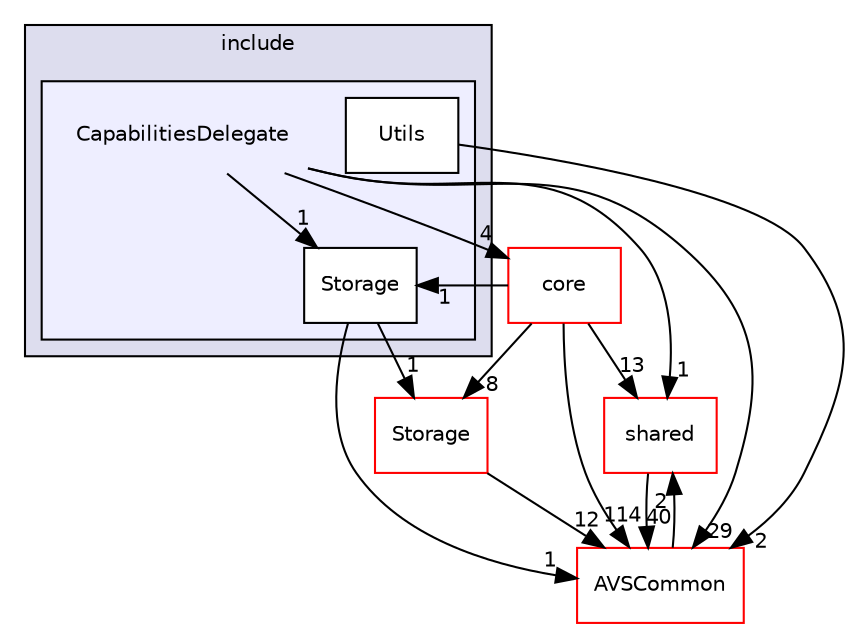 digraph "/workplace/avs-device-sdk/CapabilitiesDelegate/include/CapabilitiesDelegate" {
  compound=true
  node [ fontsize="10", fontname="Helvetica"];
  edge [ labelfontsize="10", labelfontname="Helvetica"];
  subgraph clusterdir_872c8767738f6c0aba43e56d09bbdc21 {
    graph [ bgcolor="#ddddee", pencolor="black", label="include" fontname="Helvetica", fontsize="10", URL="dir_872c8767738f6c0aba43e56d09bbdc21.html"]
  subgraph clusterdir_118307bc9c346d5babffb00d17eeffb2 {
    graph [ bgcolor="#eeeeff", pencolor="black", label="" URL="dir_118307bc9c346d5babffb00d17eeffb2.html"];
    dir_118307bc9c346d5babffb00d17eeffb2 [shape=plaintext label="CapabilitiesDelegate"];
    dir_b413303609d89c8cc710544930b79b98 [shape=box label="Storage" color="black" fillcolor="white" style="filled" URL="dir_b413303609d89c8cc710544930b79b98.html"];
    dir_b9e1761fdb8ccfd6c305835ef6a9d772 [shape=box label="Utils" color="black" fillcolor="white" style="filled" URL="dir_b9e1761fdb8ccfd6c305835ef6a9d772.html"];
  }
  }
  dir_9982052f7ce695d12571567315b2fafa [shape=box label="shared" fillcolor="white" style="filled" color="red" URL="dir_9982052f7ce695d12571567315b2fafa.html"];
  dir_d29c5f5a2915d6c5388c9daae4f109c7 [shape=box label="Storage" fillcolor="white" style="filled" color="red" URL="dir_d29c5f5a2915d6c5388c9daae4f109c7.html"];
  dir_13e65effb2bde530b17b3d5eefcd0266 [shape=box label="AVSCommon" fillcolor="white" style="filled" color="red" URL="dir_13e65effb2bde530b17b3d5eefcd0266.html"];
  dir_4270bfced15e0e73154b13468c7c9ad9 [shape=box label="core" fillcolor="white" style="filled" color="red" URL="dir_4270bfced15e0e73154b13468c7c9ad9.html"];
  dir_9982052f7ce695d12571567315b2fafa->dir_13e65effb2bde530b17b3d5eefcd0266 [headlabel="40", labeldistance=1.5 headhref="dir_000116_000017.html"];
  dir_b9e1761fdb8ccfd6c305835ef6a9d772->dir_13e65effb2bde530b17b3d5eefcd0266 [headlabel="2", labeldistance=1.5 headhref="dir_000417_000017.html"];
  dir_118307bc9c346d5babffb00d17eeffb2->dir_9982052f7ce695d12571567315b2fafa [headlabel="1", labeldistance=1.5 headhref="dir_000415_000116.html"];
  dir_118307bc9c346d5babffb00d17eeffb2->dir_13e65effb2bde530b17b3d5eefcd0266 [headlabel="29", labeldistance=1.5 headhref="dir_000415_000017.html"];
  dir_118307bc9c346d5babffb00d17eeffb2->dir_4270bfced15e0e73154b13468c7c9ad9 [headlabel="4", labeldistance=1.5 headhref="dir_000415_000528.html"];
  dir_118307bc9c346d5babffb00d17eeffb2->dir_b413303609d89c8cc710544930b79b98 [headlabel="1", labeldistance=1.5 headhref="dir_000415_000416.html"];
  dir_d29c5f5a2915d6c5388c9daae4f109c7->dir_13e65effb2bde530b17b3d5eefcd0266 [headlabel="12", labeldistance=1.5 headhref="dir_000784_000017.html"];
  dir_13e65effb2bde530b17b3d5eefcd0266->dir_9982052f7ce695d12571567315b2fafa [headlabel="2", labeldistance=1.5 headhref="dir_000017_000116.html"];
  dir_4270bfced15e0e73154b13468c7c9ad9->dir_9982052f7ce695d12571567315b2fafa [headlabel="13", labeldistance=1.5 headhref="dir_000528_000116.html"];
  dir_4270bfced15e0e73154b13468c7c9ad9->dir_d29c5f5a2915d6c5388c9daae4f109c7 [headlabel="8", labeldistance=1.5 headhref="dir_000528_000784.html"];
  dir_4270bfced15e0e73154b13468c7c9ad9->dir_13e65effb2bde530b17b3d5eefcd0266 [headlabel="114", labeldistance=1.5 headhref="dir_000528_000017.html"];
  dir_4270bfced15e0e73154b13468c7c9ad9->dir_b413303609d89c8cc710544930b79b98 [headlabel="1", labeldistance=1.5 headhref="dir_000528_000416.html"];
  dir_b413303609d89c8cc710544930b79b98->dir_d29c5f5a2915d6c5388c9daae4f109c7 [headlabel="1", labeldistance=1.5 headhref="dir_000416_000784.html"];
  dir_b413303609d89c8cc710544930b79b98->dir_13e65effb2bde530b17b3d5eefcd0266 [headlabel="1", labeldistance=1.5 headhref="dir_000416_000017.html"];
}
